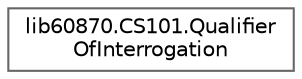 digraph "Graphical Class Hierarchy"
{
 // LATEX_PDF_SIZE
  bgcolor="transparent";
  edge [fontname=Helvetica,fontsize=10,labelfontname=Helvetica,labelfontsize=10];
  node [fontname=Helvetica,fontsize=10,shape=box,height=0.2,width=0.4];
  rankdir="LR";
  Node0 [id="Node000000",label="lib60870.CS101.Qualifier\lOfInterrogation",height=0.2,width=0.4,color="grey40", fillcolor="white", style="filled",URL="$classlib60870_1_1_c_s101_1_1_qualifier_of_interrogation.html",tooltip=" "];
}

